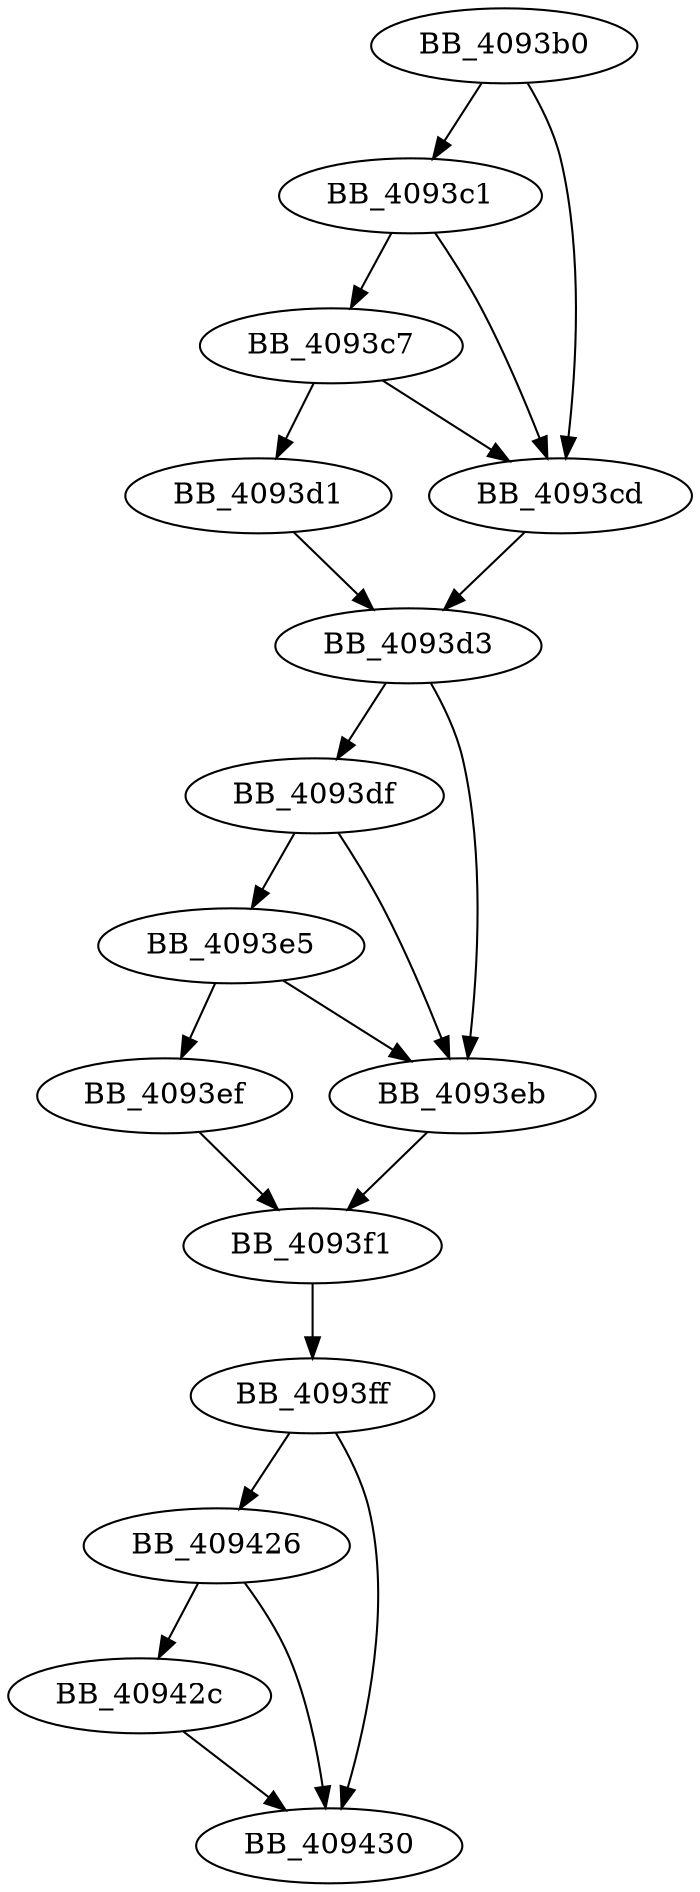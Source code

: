 DiGraph sub_4093B0{
BB_4093b0->BB_4093c1
BB_4093b0->BB_4093cd
BB_4093c1->BB_4093c7
BB_4093c1->BB_4093cd
BB_4093c7->BB_4093cd
BB_4093c7->BB_4093d1
BB_4093cd->BB_4093d3
BB_4093d1->BB_4093d3
BB_4093d3->BB_4093df
BB_4093d3->BB_4093eb
BB_4093df->BB_4093e5
BB_4093df->BB_4093eb
BB_4093e5->BB_4093eb
BB_4093e5->BB_4093ef
BB_4093eb->BB_4093f1
BB_4093ef->BB_4093f1
BB_4093f1->BB_4093ff
BB_4093ff->BB_409426
BB_4093ff->BB_409430
BB_409426->BB_40942c
BB_409426->BB_409430
BB_40942c->BB_409430
}
